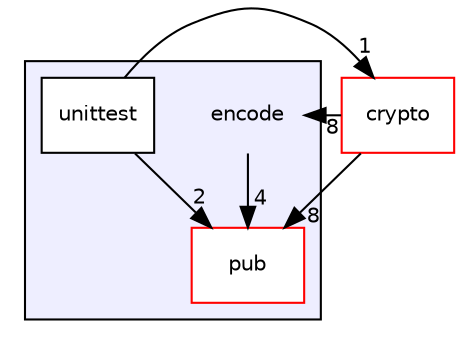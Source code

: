 digraph "encode" {
  compound=true
  node [ fontsize="10", fontname="Helvetica"];
  edge [ labelfontsize="10", labelfontname="Helvetica"];
  subgraph clusterdir_48909329bd999f2756b8cf9b0f3fd37c {
    graph [ bgcolor="#eeeeff", pencolor="black", label="" URL="dir_48909329bd999f2756b8cf9b0f3fd37c.html"];
    dir_48909329bd999f2756b8cf9b0f3fd37c [shape=plaintext label="encode"];
  dir_0d5e37b427f7864f182dc5669cf19072 [shape=box label="pub" fillcolor="white" style="filled" color="red" URL="dir_0d5e37b427f7864f182dc5669cf19072.html"];
  dir_00d05906cabeabcbedcba84e56737955 [shape=box label="unittest" fillcolor="white" style="filled" URL="dir_00d05906cabeabcbedcba84e56737955.html"];
  }
  dir_53403d93963d3f5d2fcffd0698f5bddb [shape=box label="crypto" fillcolor="white" style="filled" color="red" URL="dir_53403d93963d3f5d2fcffd0698f5bddb.html"];
  dir_53403d93963d3f5d2fcffd0698f5bddb->dir_0d5e37b427f7864f182dc5669cf19072 [headlabel="8", labeldistance=1.5 headhref="dir_000000_000006.html"];
  dir_53403d93963d3f5d2fcffd0698f5bddb->dir_48909329bd999f2756b8cf9b0f3fd37c [headlabel="8", labeldistance=1.5 headhref="dir_000000_000004.html"];
  dir_48909329bd999f2756b8cf9b0f3fd37c->dir_0d5e37b427f7864f182dc5669cf19072 [headlabel="4", labeldistance=1.5 headhref="dir_000004_000006.html"];
  dir_00d05906cabeabcbedcba84e56737955->dir_0d5e37b427f7864f182dc5669cf19072 [headlabel="2", labeldistance=1.5 headhref="dir_000005_000006.html"];
  dir_00d05906cabeabcbedcba84e56737955->dir_53403d93963d3f5d2fcffd0698f5bddb [headlabel="1", labeldistance=1.5 headhref="dir_000005_000000.html"];
}

